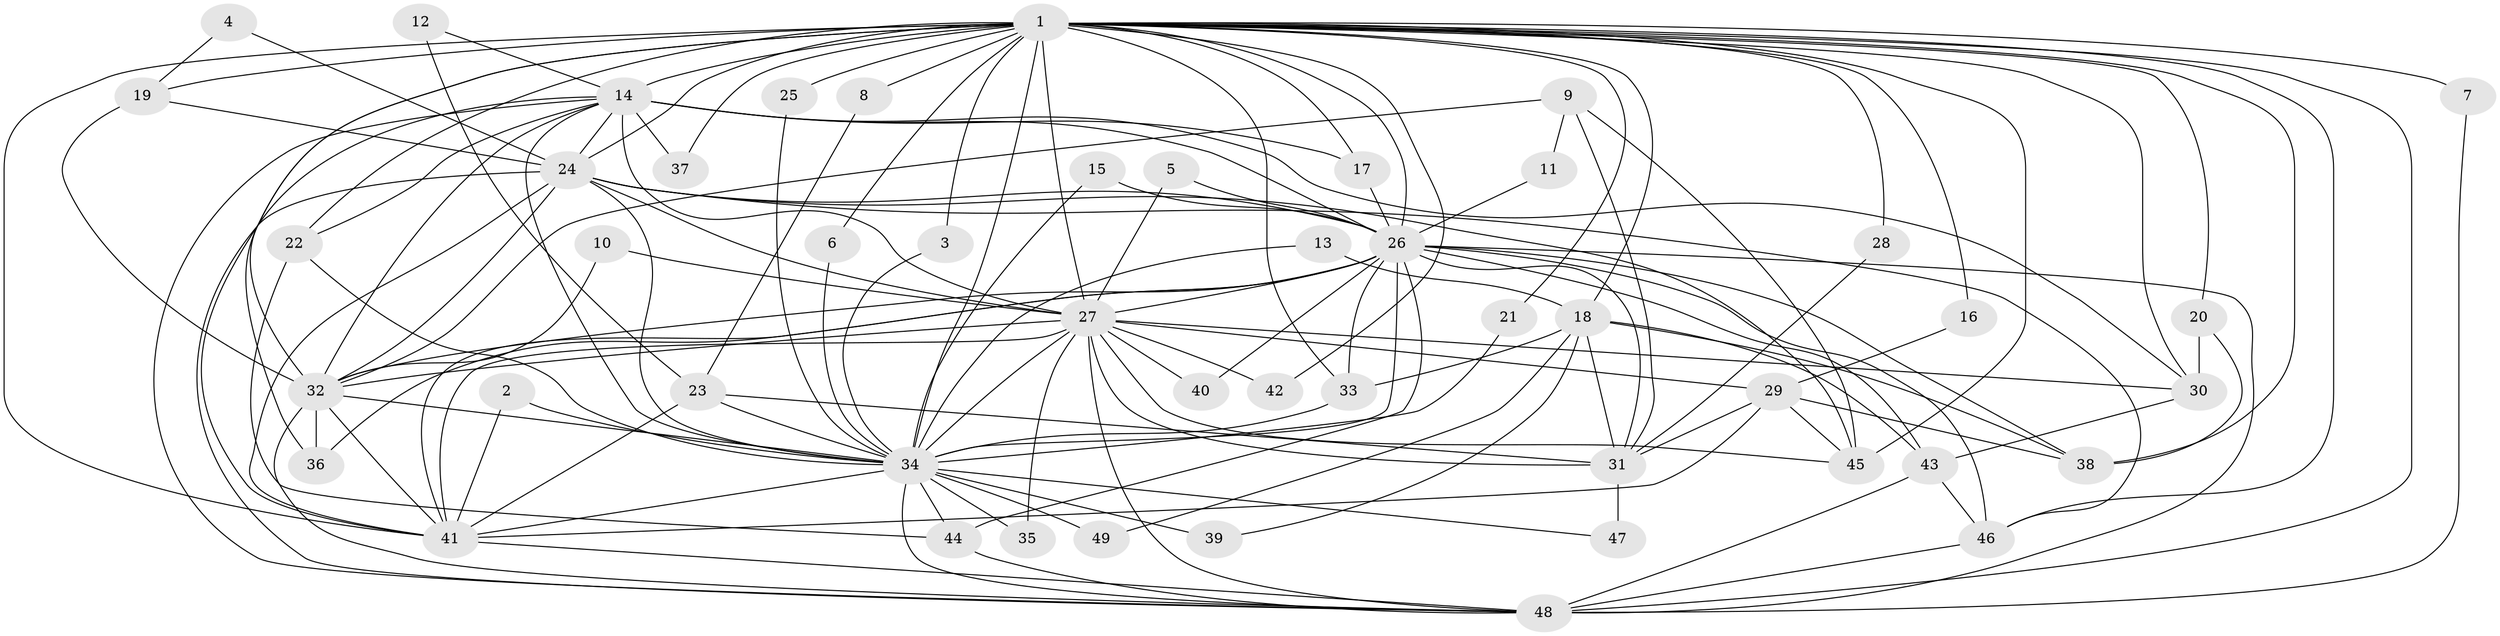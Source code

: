 // original degree distribution, {23: 0.010309278350515464, 29: 0.010309278350515464, 17: 0.010309278350515464, 22: 0.010309278350515464, 13: 0.020618556701030927, 16: 0.010309278350515464, 24: 0.010309278350515464, 26: 0.010309278350515464, 15: 0.010309278350515464, 5: 0.09278350515463918, 2: 0.5670103092783505, 4: 0.041237113402061855, 3: 0.17525773195876287, 9: 0.020618556701030927}
// Generated by graph-tools (version 1.1) at 2025/25/03/09/25 03:25:48]
// undirected, 49 vertices, 138 edges
graph export_dot {
graph [start="1"]
  node [color=gray90,style=filled];
  1;
  2;
  3;
  4;
  5;
  6;
  7;
  8;
  9;
  10;
  11;
  12;
  13;
  14;
  15;
  16;
  17;
  18;
  19;
  20;
  21;
  22;
  23;
  24;
  25;
  26;
  27;
  28;
  29;
  30;
  31;
  32;
  33;
  34;
  35;
  36;
  37;
  38;
  39;
  40;
  41;
  42;
  43;
  44;
  45;
  46;
  47;
  48;
  49;
  1 -- 3 [weight=1.0];
  1 -- 6 [weight=1.0];
  1 -- 7 [weight=3.0];
  1 -- 8 [weight=1.0];
  1 -- 14 [weight=2.0];
  1 -- 16 [weight=1.0];
  1 -- 17 [weight=1.0];
  1 -- 18 [weight=2.0];
  1 -- 19 [weight=2.0];
  1 -- 20 [weight=2.0];
  1 -- 21 [weight=1.0];
  1 -- 22 [weight=1.0];
  1 -- 24 [weight=2.0];
  1 -- 25 [weight=1.0];
  1 -- 26 [weight=2.0];
  1 -- 27 [weight=2.0];
  1 -- 28 [weight=1.0];
  1 -- 30 [weight=1.0];
  1 -- 32 [weight=4.0];
  1 -- 33 [weight=3.0];
  1 -- 34 [weight=3.0];
  1 -- 36 [weight=1.0];
  1 -- 37 [weight=1.0];
  1 -- 38 [weight=1.0];
  1 -- 41 [weight=3.0];
  1 -- 42 [weight=1.0];
  1 -- 45 [weight=1.0];
  1 -- 46 [weight=1.0];
  1 -- 48 [weight=3.0];
  2 -- 34 [weight=1.0];
  2 -- 41 [weight=1.0];
  3 -- 34 [weight=1.0];
  4 -- 19 [weight=1.0];
  4 -- 24 [weight=1.0];
  5 -- 26 [weight=1.0];
  5 -- 27 [weight=1.0];
  6 -- 34 [weight=1.0];
  7 -- 48 [weight=1.0];
  8 -- 23 [weight=1.0];
  9 -- 11 [weight=1.0];
  9 -- 31 [weight=1.0];
  9 -- 32 [weight=1.0];
  9 -- 45 [weight=1.0];
  10 -- 27 [weight=1.0];
  10 -- 32 [weight=1.0];
  11 -- 26 [weight=1.0];
  12 -- 14 [weight=1.0];
  12 -- 23 [weight=1.0];
  13 -- 18 [weight=1.0];
  13 -- 34 [weight=1.0];
  14 -- 17 [weight=1.0];
  14 -- 22 [weight=1.0];
  14 -- 24 [weight=1.0];
  14 -- 26 [weight=2.0];
  14 -- 27 [weight=1.0];
  14 -- 30 [weight=1.0];
  14 -- 32 [weight=1.0];
  14 -- 34 [weight=1.0];
  14 -- 37 [weight=1.0];
  14 -- 41 [weight=1.0];
  14 -- 48 [weight=1.0];
  15 -- 26 [weight=1.0];
  15 -- 34 [weight=1.0];
  16 -- 29 [weight=1.0];
  17 -- 26 [weight=1.0];
  18 -- 31 [weight=2.0];
  18 -- 33 [weight=1.0];
  18 -- 38 [weight=1.0];
  18 -- 39 [weight=1.0];
  18 -- 43 [weight=1.0];
  18 -- 49 [weight=1.0];
  19 -- 24 [weight=1.0];
  19 -- 32 [weight=1.0];
  20 -- 30 [weight=1.0];
  20 -- 38 [weight=1.0];
  21 -- 34 [weight=1.0];
  22 -- 34 [weight=1.0];
  22 -- 44 [weight=1.0];
  23 -- 31 [weight=1.0];
  23 -- 34 [weight=1.0];
  23 -- 41 [weight=1.0];
  24 -- 26 [weight=1.0];
  24 -- 27 [weight=1.0];
  24 -- 32 [weight=1.0];
  24 -- 34 [weight=1.0];
  24 -- 41 [weight=1.0];
  24 -- 45 [weight=1.0];
  24 -- 46 [weight=1.0];
  24 -- 48 [weight=1.0];
  25 -- 34 [weight=1.0];
  26 -- 27 [weight=1.0];
  26 -- 31 [weight=1.0];
  26 -- 32 [weight=2.0];
  26 -- 33 [weight=1.0];
  26 -- 34 [weight=1.0];
  26 -- 36 [weight=1.0];
  26 -- 38 [weight=1.0];
  26 -- 40 [weight=1.0];
  26 -- 41 [weight=1.0];
  26 -- 43 [weight=2.0];
  26 -- 44 [weight=1.0];
  26 -- 46 [weight=1.0];
  26 -- 48 [weight=1.0];
  27 -- 29 [weight=2.0];
  27 -- 30 [weight=1.0];
  27 -- 31 [weight=1.0];
  27 -- 32 [weight=1.0];
  27 -- 34 [weight=2.0];
  27 -- 35 [weight=1.0];
  27 -- 40 [weight=1.0];
  27 -- 41 [weight=3.0];
  27 -- 42 [weight=1.0];
  27 -- 45 [weight=1.0];
  27 -- 48 [weight=1.0];
  28 -- 31 [weight=1.0];
  29 -- 31 [weight=1.0];
  29 -- 38 [weight=1.0];
  29 -- 41 [weight=1.0];
  29 -- 45 [weight=1.0];
  30 -- 43 [weight=1.0];
  31 -- 47 [weight=2.0];
  32 -- 34 [weight=1.0];
  32 -- 36 [weight=1.0];
  32 -- 41 [weight=1.0];
  32 -- 48 [weight=1.0];
  33 -- 34 [weight=1.0];
  34 -- 35 [weight=1.0];
  34 -- 39 [weight=2.0];
  34 -- 41 [weight=1.0];
  34 -- 44 [weight=1.0];
  34 -- 47 [weight=1.0];
  34 -- 48 [weight=1.0];
  34 -- 49 [weight=1.0];
  41 -- 48 [weight=1.0];
  43 -- 46 [weight=1.0];
  43 -- 48 [weight=1.0];
  44 -- 48 [weight=1.0];
  46 -- 48 [weight=1.0];
}
